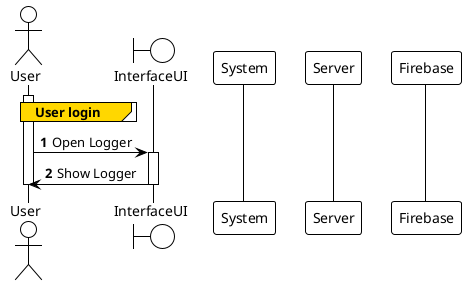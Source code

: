 @startuml
'https://plantuml.com/sequence-diagram
!theme plain

autonumber

actor User
boundary InterfaceUI
participant System
participant Server
participant Firebase

activate User
group#Gold User login
end

User -> InterfaceUI: Open Logger
activate InterfaceUI
User <- InterfaceUI: Show Logger
deactivate InterfaceUI

deactivate User

@enduml
